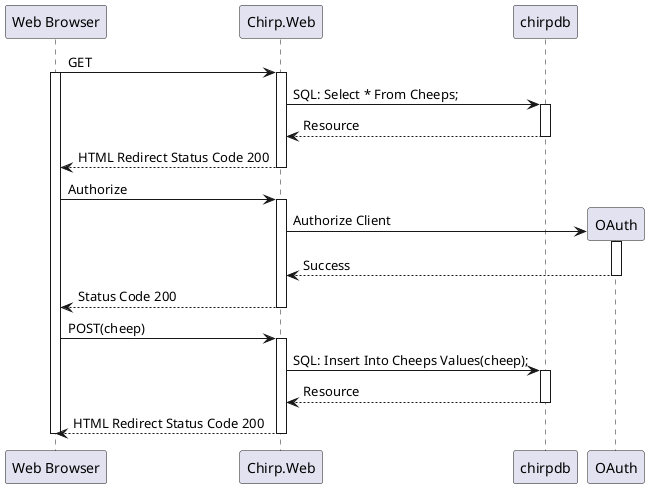 @startuml
participant "Web Browser" as W
participant "Chirp.Web" as C

W -> C: GET
activate W
activate C
C -> chirpdb: SQL: Select * From Cheeps;
activate chirpdb
chirpdb --> C: Resource
deactivate chirpdb
C --> W: HTML Redirect Status Code 200
deactivate C

W -> C: Authorize
activate C
C -> OAuth ** : Authorize Client
activate OAuth
OAuth --> C: Success
deactivate OAuth
C --> W: Status Code 200
deactivate C

W -> C: POST(cheep)
activate C
C -> chirpdb: SQL: Insert Into Cheeps Values(cheep);
activate chirpdb
chirpdb --> C: Resource
deactivate chirpdb
C --> W: HTML Redirect Status Code 200
deactivate C
deactivate W

@enduml